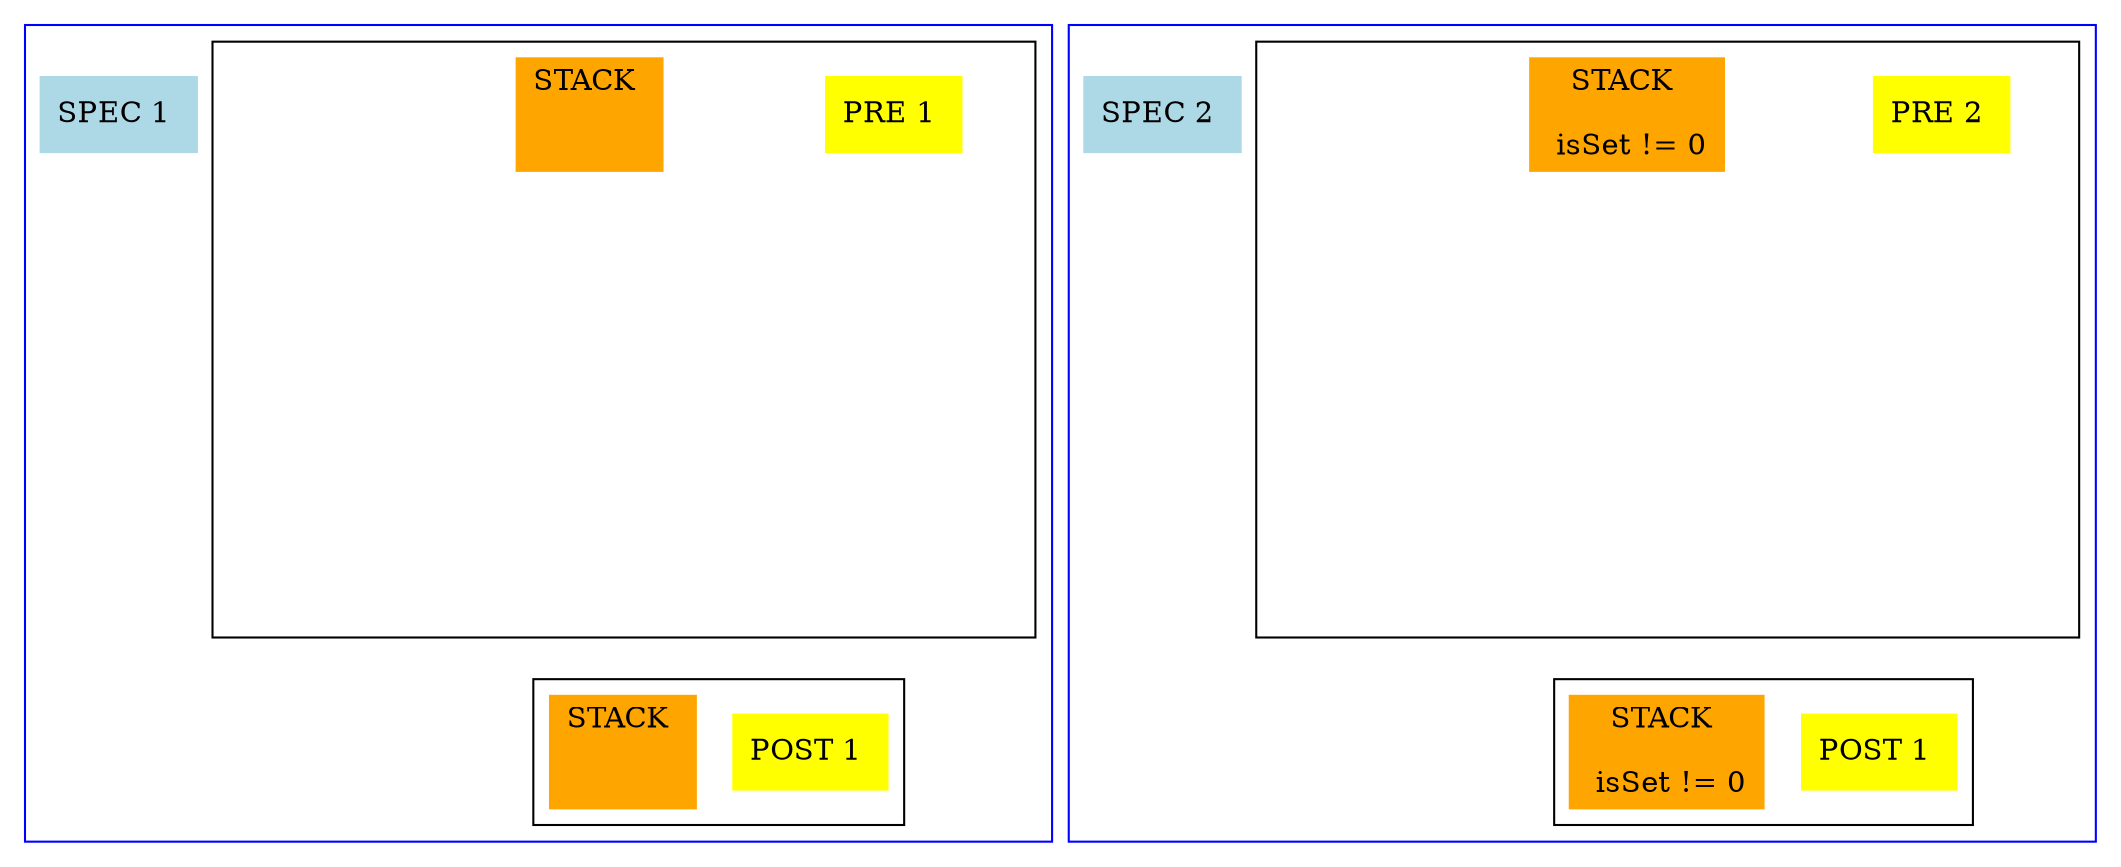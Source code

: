 #### Dotty version:  ####



digraph main { 
node [shape=box]; 

 compound = true; 

 subgraph cluster_143 { color=blue 

 state144L0 [label="SPEC 1 ",  style=filled, color= lightblue]

 subgraph cluster_prop_2 { color=black 

 PRE147L0 [label="PRE 1 ",  style=filled, color= yellow]
subgraph {
 node [shape=box]; 
 state_pi_2 [label="STACK \n\n " color=orange style=filled]
  inv_11 [style=invis]
  inv_111 [style=invis]
  inv_1111 [style=invis]
  inv_12 [style=invis]
  inv_122 [style=invis]
  inv_1222 [style=invis]
  inv_13 [style=invis]
  inv_133 [style=invis]
  inv_1333 [style=invis]
  inv_14 [style=invis]
  inv_144 [style=invis]
  inv_1444 [style=invis]
  state_pi_2 -> inv_11 [style=invis]
  inv_11 -> inv_111 [style=invis]
  inv_111 -> inv_1111 [style=invis]
  state_pi_2 -> inv_12 [style=invis]
  inv_12 -> inv_122 [style=invis]
  inv_122 -> inv_1222 [style=invis]
  state_pi_2 -> inv_13 [style=invis]
  inv_13 -> inv_133 [style=invis]
  inv_133 -> inv_1333 [style=invis]
  state_pi_2 -> inv_14 [style=invis]
  inv_14 -> inv_144 [style=invis]
  inv_144 -> inv_1444 [style=invis]
}

 } 

 subgraph cluster_prop_3 { color=black 

 POST160L0 [label="POST 1 ",  style=filled, color= yellow]
subgraph {
 node [shape=box]; 
 state_pi_3 [label="STACK \n\n " color=orange style=filled]
}

 } 
  inv_1111 -> state_pi_3 [style=invis]
  inv_1222 -> state_pi_3 [style=invis]
  inv_1333 -> state_pi_3 [style=invis]
  inv_1444 -> state_pi_3 [style=invis]

 } 

 subgraph cluster_173 { color=blue 

 state174L0 [label="SPEC 2 ",  style=filled, color= lightblue]

 subgraph cluster_prop_5 { color=black 

 PRE177L0 [label="PRE 2 ",  style=filled, color= yellow]
subgraph {
 node [shape=box]; 
 state_pi_5 [label="STACK \n\n isSet != 0" color=orange style=filled]
  inv_21 [style=invis]
  inv_211 [style=invis]
  inv_2111 [style=invis]
  inv_22 [style=invis]
  inv_222 [style=invis]
  inv_2222 [style=invis]
  inv_23 [style=invis]
  inv_233 [style=invis]
  inv_2333 [style=invis]
  inv_24 [style=invis]
  inv_244 [style=invis]
  inv_2444 [style=invis]
  state_pi_5 -> inv_21 [style=invis]
  inv_21 -> inv_211 [style=invis]
  inv_211 -> inv_2111 [style=invis]
  state_pi_5 -> inv_22 [style=invis]
  inv_22 -> inv_222 [style=invis]
  inv_222 -> inv_2222 [style=invis]
  state_pi_5 -> inv_23 [style=invis]
  inv_23 -> inv_233 [style=invis]
  inv_233 -> inv_2333 [style=invis]
  state_pi_5 -> inv_24 [style=invis]
  inv_24 -> inv_244 [style=invis]
  inv_244 -> inv_2444 [style=invis]
}

 } 

 subgraph cluster_prop_6 { color=black 

 POST190L0 [label="POST 1 ",  style=filled, color= yellow]
subgraph {
 node [shape=box]; 
 state_pi_6 [label="STACK \n\n isSet != 0" color=orange style=filled]
}

 } 
  inv_2111 -> state_pi_6 [style=invis]
  inv_2222 -> state_pi_6 [style=invis]
  inv_2333 -> state_pi_6 [style=invis]
  inv_2444 -> state_pi_6 [style=invis]

 } 

}

